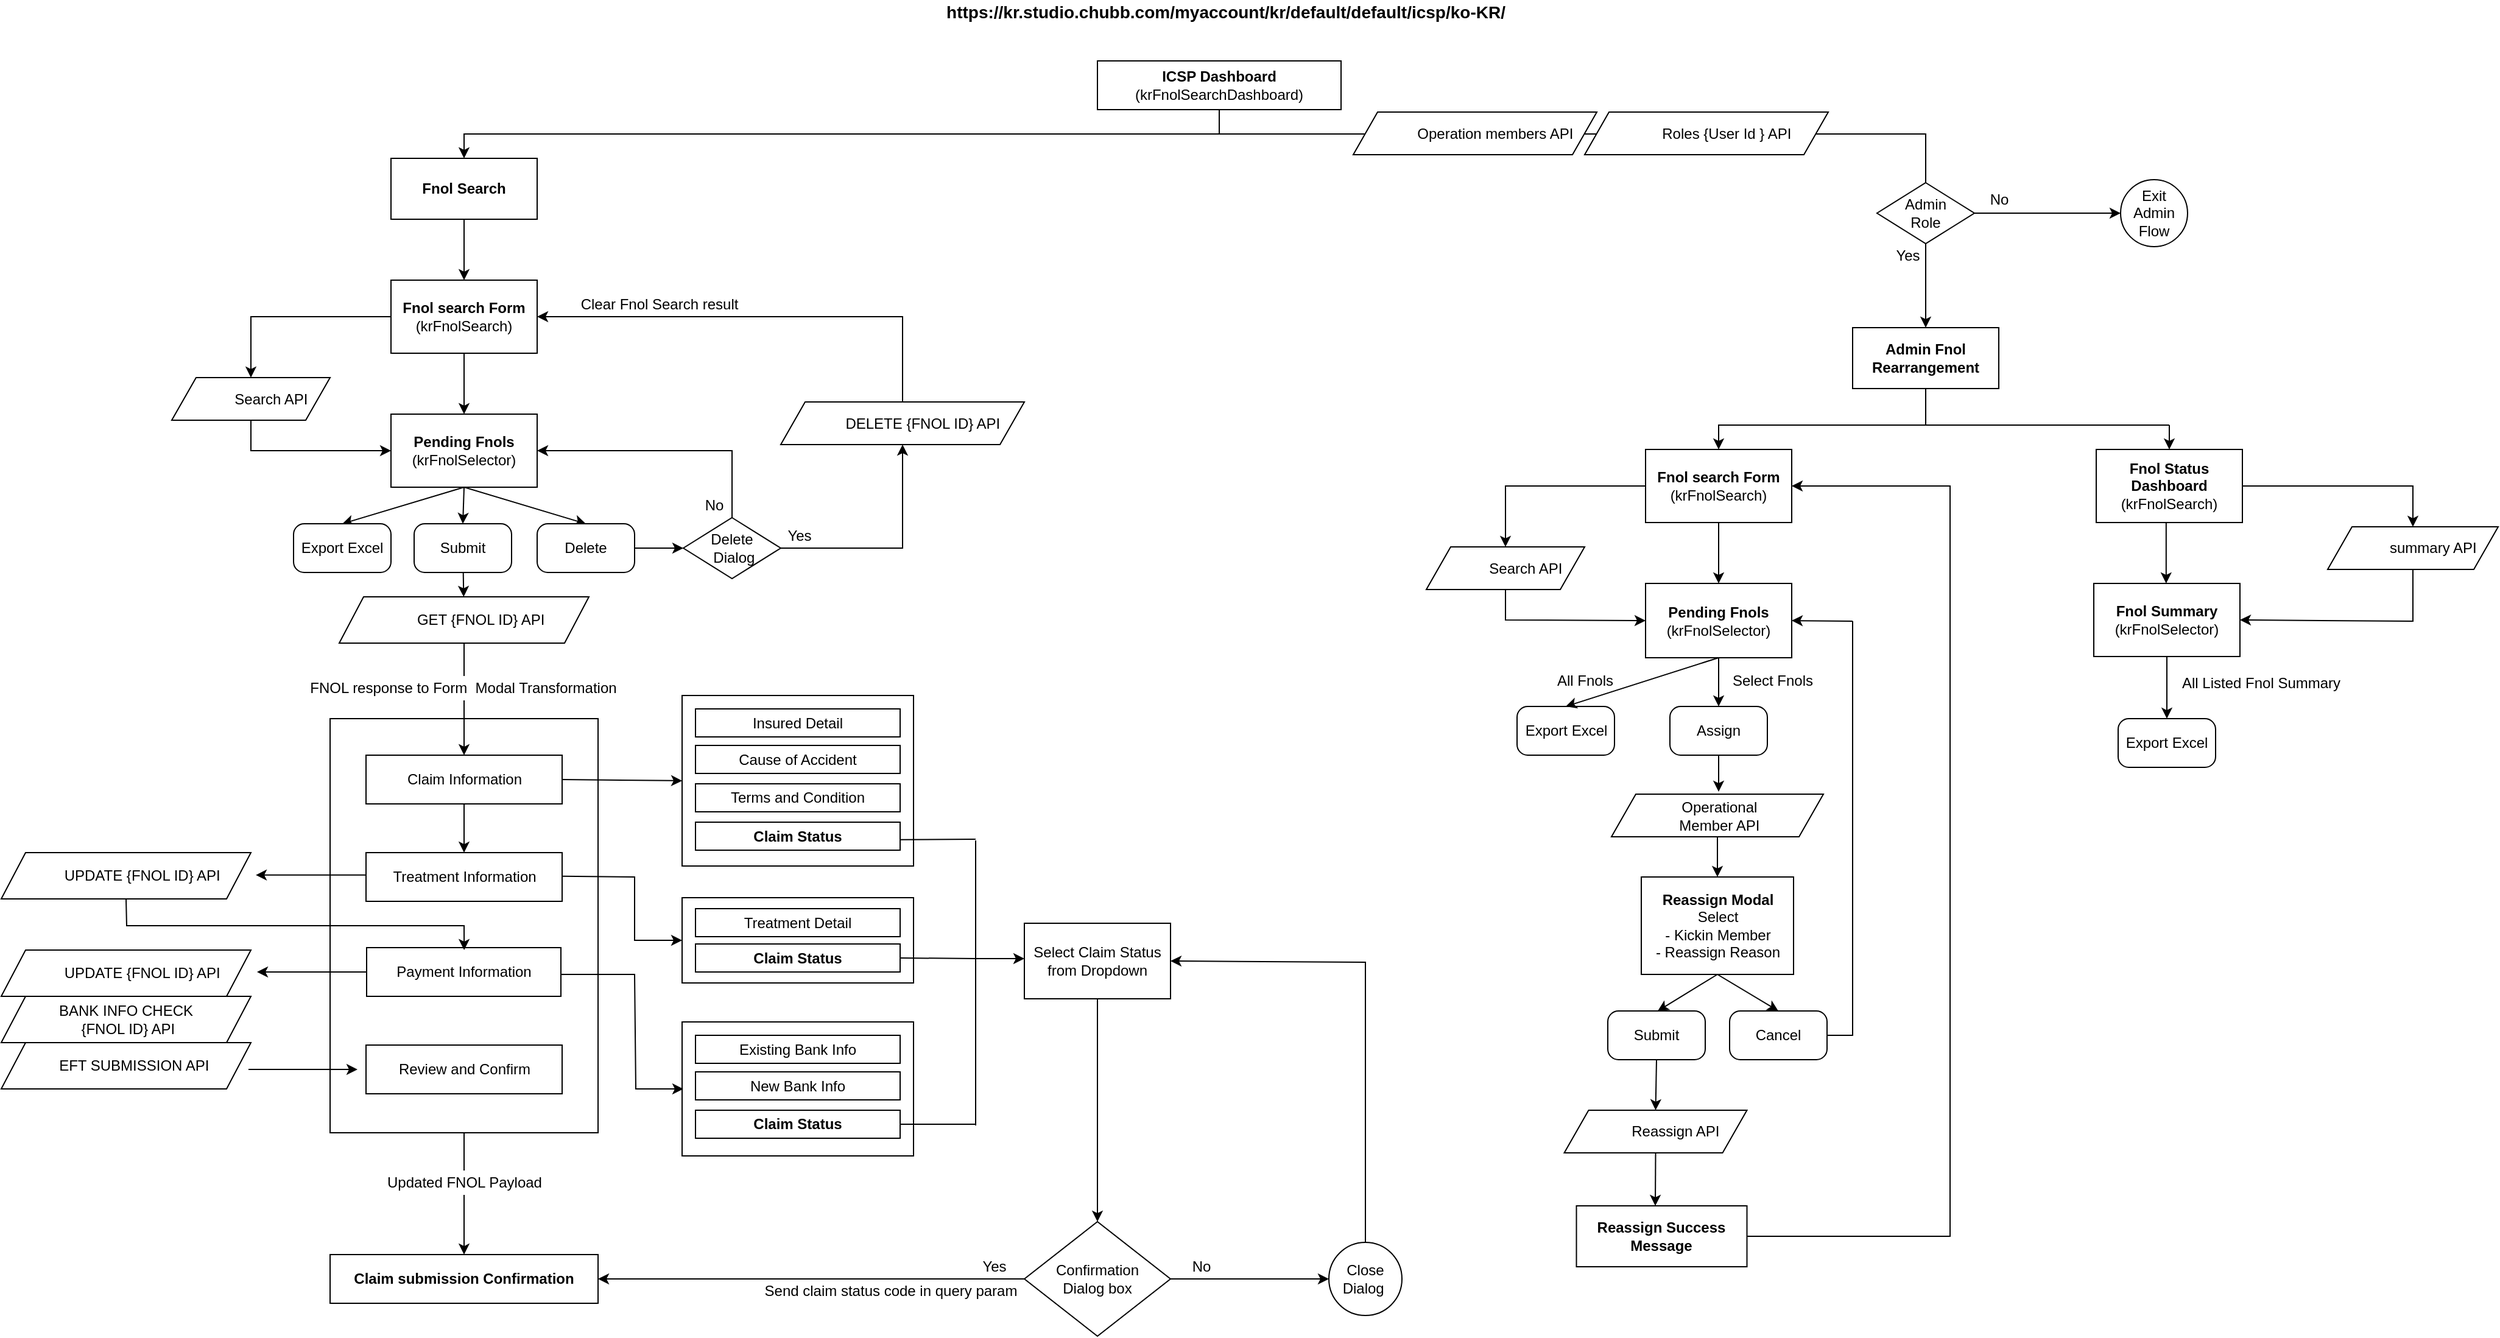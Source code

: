 <mxfile version="19.0.1" type="github" pages="2">
  <diagram id="-4Ch9u-QG_riHgV9m6Q4" name="Page-1">
    <mxGraphModel dx="2391" dy="669" grid="1" gridSize="10" guides="1" tooltips="1" connect="1" arrows="1" fold="1" page="1" pageScale="1" pageWidth="850" pageHeight="1100" math="0" shadow="0">
      <root>
        <mxCell id="0" />
        <mxCell id="1" parent="0" />
        <mxCell id="nLTq_c6TepUbZyyU9ZvA-29" value="" style="edgeStyle=none;rounded=0;orthogonalLoop=1;jettySize=auto;html=1;exitX=0.5;exitY=1;exitDx=0;exitDy=0;entryX=0.5;entryY=0;entryDx=0;entryDy=0;" edge="1" parent="1" source="6nwtj63PPCi96lwORrAe-1" target="nLTq_c6TepUbZyyU9ZvA-28">
          <mxGeometry relative="1" as="geometry">
            <mxPoint x="680" y="220" as="targetPoint" />
            <Array as="points">
              <mxPoint x="920" y="200" />
              <mxPoint x="1500" y="200" />
            </Array>
          </mxGeometry>
        </mxCell>
        <mxCell id="nLTq_c6TepUbZyyU9ZvA-31" value="" style="edgeStyle=none;rounded=0;orthogonalLoop=1;jettySize=auto;html=1;entryX=0.5;entryY=0;entryDx=0;entryDy=0;" edge="1" parent="1" target="nLTq_c6TepUbZyyU9ZvA-30">
          <mxGeometry relative="1" as="geometry">
            <mxPoint x="920" y="200" as="sourcePoint" />
            <Array as="points">
              <mxPoint x="300" y="200" />
            </Array>
          </mxGeometry>
        </mxCell>
        <mxCell id="6nwtj63PPCi96lwORrAe-1" value="&lt;b&gt;ICSP Dashboard&lt;br&gt;&lt;/b&gt;(krFnolSearchDashboard)" style="rounded=0;whiteSpace=wrap;html=1;" parent="1" vertex="1">
          <mxGeometry x="820" y="140" width="200" height="40" as="geometry" />
        </mxCell>
        <mxCell id="nLTq_c6TepUbZyyU9ZvA-28" value="&lt;b&gt;Admin Fnol Rearrangement&lt;br&gt;&lt;/b&gt;" style="rounded=0;whiteSpace=wrap;html=1;" vertex="1" parent="1">
          <mxGeometry x="1440" y="359" width="120" height="50" as="geometry" />
        </mxCell>
        <mxCell id="nLTq_c6TepUbZyyU9ZvA-76" value="" style="edgeStyle=none;rounded=0;orthogonalLoop=1;jettySize=auto;html=1;" edge="1" parent="1" source="nLTq_c6TepUbZyyU9ZvA-30" target="nLTq_c6TepUbZyyU9ZvA-68">
          <mxGeometry relative="1" as="geometry" />
        </mxCell>
        <mxCell id="nLTq_c6TepUbZyyU9ZvA-30" value="&lt;b&gt;Fnol Search&lt;/b&gt;" style="rounded=0;whiteSpace=wrap;html=1;" vertex="1" parent="1">
          <mxGeometry x="240" y="220" width="120" height="50" as="geometry" />
        </mxCell>
        <mxCell id="nLTq_c6TepUbZyyU9ZvA-48" value="&lt;font style=&quot;font-size: 14px;&quot;&gt;https://kr.studio.chubb.com/myaccount/kr/default/default/icsp/ko-KR/&lt;/font&gt;" style="text;html=1;resizable=0;autosize=1;align=center;verticalAlign=middle;points=[];fillColor=none;strokeColor=none;rounded=0;fontStyle=1" vertex="1" parent="1">
          <mxGeometry x="690" y="90" width="470" height="20" as="geometry" />
        </mxCell>
        <mxCell id="nLTq_c6TepUbZyyU9ZvA-58" style="edgeStyle=none;rounded=0;orthogonalLoop=1;jettySize=auto;html=1;exitX=0.75;exitY=1;exitDx=0;exitDy=0;" edge="1" parent="1" source="nLTq_c6TepUbZyyU9ZvA-30" target="nLTq_c6TepUbZyyU9ZvA-30">
          <mxGeometry relative="1" as="geometry" />
        </mxCell>
        <mxCell id="nLTq_c6TepUbZyyU9ZvA-59" style="edgeStyle=none;rounded=0;orthogonalLoop=1;jettySize=auto;html=1;exitX=0.5;exitY=1;exitDx=0;exitDy=0;" edge="1" parent="1" source="nLTq_c6TepUbZyyU9ZvA-30" target="nLTq_c6TepUbZyyU9ZvA-30">
          <mxGeometry relative="1" as="geometry" />
        </mxCell>
        <mxCell id="nLTq_c6TepUbZyyU9ZvA-79" value="" style="edgeStyle=none;rounded=0;orthogonalLoop=1;jettySize=auto;html=1;" edge="1" parent="1" source="nLTq_c6TepUbZyyU9ZvA-68" target="nLTq_c6TepUbZyyU9ZvA-77">
          <mxGeometry relative="1" as="geometry" />
        </mxCell>
        <mxCell id="nLTq_c6TepUbZyyU9ZvA-68" value="&lt;b&gt;Fnol search Form&lt;br&gt;&lt;/b&gt;(krFnolSearch)" style="rounded=0;whiteSpace=wrap;html=1;" vertex="1" parent="1">
          <mxGeometry x="240" y="320" width="120" height="60" as="geometry" />
        </mxCell>
        <mxCell id="rxju3QpqZqfiqWb5X_6u-2" style="edgeStyle=none;rounded=0;orthogonalLoop=1;jettySize=auto;html=1;exitX=0.5;exitY=1;exitDx=0;exitDy=0;entryX=0.5;entryY=0;entryDx=0;entryDy=0;" edge="1" parent="1" source="nLTq_c6TepUbZyyU9ZvA-77" target="nLTq_c6TepUbZyyU9ZvA-104">
          <mxGeometry relative="1" as="geometry">
            <mxPoint x="210" y="520" as="targetPoint" />
          </mxGeometry>
        </mxCell>
        <mxCell id="rxju3QpqZqfiqWb5X_6u-6" style="edgeStyle=none;rounded=0;orthogonalLoop=1;jettySize=auto;html=1;exitX=0.5;exitY=1;exitDx=0;exitDy=0;entryX=0.5;entryY=0;entryDx=0;entryDy=0;" edge="1" parent="1" source="nLTq_c6TepUbZyyU9ZvA-77" target="nLTq_c6TepUbZyyU9ZvA-106">
          <mxGeometry relative="1" as="geometry" />
        </mxCell>
        <mxCell id="rxju3QpqZqfiqWb5X_6u-7" style="edgeStyle=none;rounded=0;orthogonalLoop=1;jettySize=auto;html=1;exitX=0.5;exitY=1;exitDx=0;exitDy=0;entryX=0.5;entryY=0;entryDx=0;entryDy=0;" edge="1" parent="1" source="nLTq_c6TepUbZyyU9ZvA-77" target="nLTq_c6TepUbZyyU9ZvA-105">
          <mxGeometry relative="1" as="geometry" />
        </mxCell>
        <mxCell id="nLTq_c6TepUbZyyU9ZvA-77" value="&lt;b&gt;Pending Fnols&lt;br&gt;&lt;/b&gt;(krFnolSelector)" style="rounded=0;whiteSpace=wrap;html=1;" vertex="1" parent="1">
          <mxGeometry x="240" y="430" width="120" height="60" as="geometry" />
        </mxCell>
        <mxCell id="nLTq_c6TepUbZyyU9ZvA-90" value="" style="endArrow=classic;html=1;rounded=0;exitX=0;exitY=0.5;exitDx=0;exitDy=0;entryX=0.5;entryY=0;entryDx=0;entryDy=0;" edge="1" parent="1" source="nLTq_c6TepUbZyyU9ZvA-68" target="rxju3QpqZqfiqWb5X_6u-33">
          <mxGeometry width="50" height="50" relative="1" as="geometry">
            <mxPoint x="440" y="450" as="sourcePoint" />
            <mxPoint x="110" y="400" as="targetPoint" />
            <Array as="points">
              <mxPoint x="125" y="350" />
            </Array>
          </mxGeometry>
        </mxCell>
        <mxCell id="nLTq_c6TepUbZyyU9ZvA-91" value="" style="endArrow=classic;html=1;rounded=0;entryX=0;entryY=0.5;entryDx=0;entryDy=0;exitX=0.5;exitY=1;exitDx=0;exitDy=0;" edge="1" parent="1" source="rxju3QpqZqfiqWb5X_6u-33" target="nLTq_c6TepUbZyyU9ZvA-77">
          <mxGeometry width="50" height="50" relative="1" as="geometry">
            <mxPoint x="111.0" y="442.0" as="sourcePoint" />
            <mxPoint x="490" y="400" as="targetPoint" />
            <Array as="points">
              <mxPoint x="125" y="460" />
            </Array>
          </mxGeometry>
        </mxCell>
        <mxCell id="nLTq_c6TepUbZyyU9ZvA-104" value="Export Excel" style="rounded=1;whiteSpace=wrap;html=1;arcSize=22;" vertex="1" parent="1">
          <mxGeometry x="160" y="520" width="80" height="40" as="geometry" />
        </mxCell>
        <mxCell id="rxju3QpqZqfiqWb5X_6u-108" value="" style="edgeStyle=none;rounded=0;orthogonalLoop=1;jettySize=auto;html=1;" edge="1" parent="1" source="nLTq_c6TepUbZyyU9ZvA-105" target="rxju3QpqZqfiqWb5X_6u-53">
          <mxGeometry relative="1" as="geometry" />
        </mxCell>
        <mxCell id="nLTq_c6TepUbZyyU9ZvA-105" value="Submit" style="rounded=1;whiteSpace=wrap;html=1;arcSize=22;" vertex="1" parent="1">
          <mxGeometry x="259" y="520" width="80" height="40" as="geometry" />
        </mxCell>
        <mxCell id="rxju3QpqZqfiqWb5X_6u-8" value="" style="edgeStyle=none;rounded=0;orthogonalLoop=1;jettySize=auto;html=1;" edge="1" parent="1" source="nLTq_c6TepUbZyyU9ZvA-106" target="nLTq_c6TepUbZyyU9ZvA-107">
          <mxGeometry relative="1" as="geometry" />
        </mxCell>
        <mxCell id="nLTq_c6TepUbZyyU9ZvA-106" value="Delete" style="rounded=1;whiteSpace=wrap;html=1;arcSize=22;" vertex="1" parent="1">
          <mxGeometry x="360" y="520" width="80" height="40" as="geometry" />
        </mxCell>
        <mxCell id="rxju3QpqZqfiqWb5X_6u-11" style="edgeStyle=none;rounded=0;orthogonalLoop=1;jettySize=auto;html=1;exitX=1;exitY=0.5;exitDx=0;exitDy=0;entryX=0.5;entryY=1;entryDx=0;entryDy=0;" edge="1" parent="1" source="nLTq_c6TepUbZyyU9ZvA-107" target="rxju3QpqZqfiqWb5X_6u-47">
          <mxGeometry relative="1" as="geometry">
            <mxPoint x="600.0" y="448" as="targetPoint" />
            <Array as="points">
              <mxPoint x="660" y="540" />
            </Array>
          </mxGeometry>
        </mxCell>
        <mxCell id="rxju3QpqZqfiqWb5X_6u-13" style="edgeStyle=none;rounded=0;orthogonalLoop=1;jettySize=auto;html=1;exitX=0.5;exitY=0;exitDx=0;exitDy=0;entryX=1;entryY=0.5;entryDx=0;entryDy=0;" edge="1" parent="1" source="nLTq_c6TepUbZyyU9ZvA-107" target="nLTq_c6TepUbZyyU9ZvA-77">
          <mxGeometry relative="1" as="geometry">
            <Array as="points">
              <mxPoint x="520" y="460" />
            </Array>
          </mxGeometry>
        </mxCell>
        <mxCell id="nLTq_c6TepUbZyyU9ZvA-107" value="Delete&lt;br&gt;&amp;nbsp;Dialog" style="rhombus;whiteSpace=wrap;html=1;" vertex="1" parent="1">
          <mxGeometry x="480" y="515" width="80" height="50" as="geometry" />
        </mxCell>
        <mxCell id="rxju3QpqZqfiqWb5X_6u-3" style="edgeStyle=none;rounded=0;orthogonalLoop=1;jettySize=auto;html=1;exitX=0.75;exitY=1;exitDx=0;exitDy=0;" edge="1" parent="1" source="nLTq_c6TepUbZyyU9ZvA-104" target="nLTq_c6TepUbZyyU9ZvA-104">
          <mxGeometry relative="1" as="geometry" />
        </mxCell>
        <mxCell id="rxju3QpqZqfiqWb5X_6u-12" style="edgeStyle=none;rounded=0;orthogonalLoop=1;jettySize=auto;html=1;exitX=0.5;exitY=0;exitDx=0;exitDy=0;entryX=1;entryY=0.5;entryDx=0;entryDy=0;" edge="1" parent="1" source="rxju3QpqZqfiqWb5X_6u-47" target="nLTq_c6TepUbZyyU9ZvA-68">
          <mxGeometry relative="1" as="geometry">
            <mxPoint x="600.0" y="420" as="sourcePoint" />
            <Array as="points">
              <mxPoint x="660" y="350" />
            </Array>
          </mxGeometry>
        </mxCell>
        <mxCell id="rxju3QpqZqfiqWb5X_6u-109" value="" style="edgeStyle=none;rounded=0;orthogonalLoop=1;jettySize=auto;html=1;" edge="1" parent="1" source="rxju3QpqZqfiqWb5X_6u-14" target="rxju3QpqZqfiqWb5X_6u-80">
          <mxGeometry relative="1" as="geometry" />
        </mxCell>
        <mxCell id="rxju3QpqZqfiqWb5X_6u-14" value="" style="rounded=0;whiteSpace=wrap;html=1;" vertex="1" parent="1">
          <mxGeometry x="190" y="680" width="220" height="340" as="geometry" />
        </mxCell>
        <mxCell id="rxju3QpqZqfiqWb5X_6u-17" value="Claim Information" style="rounded=0;whiteSpace=wrap;html=1;" vertex="1" parent="1">
          <mxGeometry x="219.5" y="710" width="161" height="40" as="geometry" />
        </mxCell>
        <mxCell id="rxju3QpqZqfiqWb5X_6u-18" value="Treatment Information" style="rounded=0;whiteSpace=wrap;html=1;" vertex="1" parent="1">
          <mxGeometry x="219.5" y="790" width="161" height="40" as="geometry" />
        </mxCell>
        <mxCell id="rxju3QpqZqfiqWb5X_6u-97" value="" style="edgeStyle=none;rounded=0;orthogonalLoop=1;jettySize=auto;html=1;" edge="1" parent="1" source="rxju3QpqZqfiqWb5X_6u-20">
          <mxGeometry relative="1" as="geometry">
            <mxPoint x="130" y="888" as="targetPoint" />
          </mxGeometry>
        </mxCell>
        <mxCell id="rxju3QpqZqfiqWb5X_6u-20" value="Payment Information" style="rounded=0;whiteSpace=wrap;html=1;" vertex="1" parent="1">
          <mxGeometry x="220" y="868" width="159.5" height="40" as="geometry" />
        </mxCell>
        <mxCell id="rxju3QpqZqfiqWb5X_6u-21" value="Review and Confirm" style="rounded=0;whiteSpace=wrap;html=1;" vertex="1" parent="1">
          <mxGeometry x="219.5" y="948" width="161" height="40" as="geometry" />
        </mxCell>
        <mxCell id="rxju3QpqZqfiqWb5X_6u-41" value="" style="group" vertex="1" connectable="0" parent="1">
          <mxGeometry x="60" y="400" width="130" height="35" as="geometry" />
        </mxCell>
        <mxCell id="rxju3QpqZqfiqWb5X_6u-33" value="&amp;nbsp; &amp;nbsp; &amp;nbsp; &amp;nbsp; &amp;nbsp; Search API" style="shape=parallelogram;perimeter=parallelogramPerimeter;whiteSpace=wrap;html=1;fixedSize=1;" vertex="1" parent="rxju3QpqZqfiqWb5X_6u-41">
          <mxGeometry width="130" height="35" as="geometry" />
        </mxCell>
        <mxCell id="rxju3QpqZqfiqWb5X_6u-35" value="" style="shape=image;html=1;verticalAlign=top;verticalLabelPosition=bottom;labelBackgroundColor=#ffffff;imageAspect=0;aspect=fixed;image=https://cdn1.iconfinder.com/data/icons/seo-and-web-development-6/32/development_setting_gear_cogwheel-71-128.png" vertex="1" parent="rxju3QpqZqfiqWb5X_6u-41">
          <mxGeometry x="24.5" y="7.25" width="21.5" height="21.5" as="geometry" />
        </mxCell>
        <mxCell id="rxju3QpqZqfiqWb5X_6u-47" value="&amp;nbsp; &amp;nbsp; &amp;nbsp; &amp;nbsp; &amp;nbsp; DELETE {FNOL ID} API" style="shape=parallelogram;perimeter=parallelogramPerimeter;whiteSpace=wrap;html=1;fixedSize=1;" vertex="1" parent="1">
          <mxGeometry x="560" y="420" width="200" height="35" as="geometry" />
        </mxCell>
        <mxCell id="rxju3QpqZqfiqWb5X_6u-48" value="" style="shape=image;html=1;verticalAlign=top;verticalLabelPosition=bottom;labelBackgroundColor=#ffffff;imageAspect=0;aspect=fixed;image=https://cdn1.iconfinder.com/data/icons/seo-and-web-development-6/32/development_setting_gear_cogwheel-71-128.png" vertex="1" parent="1">
          <mxGeometry x="584.5" y="427.25" width="21.5" height="21.5" as="geometry" />
        </mxCell>
        <mxCell id="rxju3QpqZqfiqWb5X_6u-49" value="Yes" style="text;html=1;resizable=0;autosize=1;align=center;verticalAlign=middle;points=[];fillColor=none;strokeColor=none;rounded=0;" vertex="1" parent="1">
          <mxGeometry x="560" y="520" width="30" height="20" as="geometry" />
        </mxCell>
        <mxCell id="rxju3QpqZqfiqWb5X_6u-50" value="No" style="text;html=1;resizable=0;autosize=1;align=center;verticalAlign=middle;points=[];fillColor=none;strokeColor=none;rounded=0;" vertex="1" parent="1">
          <mxGeometry x="490" y="495" width="30" height="20" as="geometry" />
        </mxCell>
        <mxCell id="rxju3QpqZqfiqWb5X_6u-52" value="Clear Fnol Search result" style="text;html=1;resizable=0;autosize=1;align=center;verticalAlign=middle;points=[];fillColor=none;strokeColor=none;rounded=0;" vertex="1" parent="1">
          <mxGeometry x="390" y="330" width="140" height="20" as="geometry" />
        </mxCell>
        <mxCell id="rxju3QpqZqfiqWb5X_6u-107" value="" style="edgeStyle=none;rounded=0;orthogonalLoop=1;jettySize=auto;html=1;" edge="1" parent="1" source="rxju3QpqZqfiqWb5X_6u-53" target="rxju3QpqZqfiqWb5X_6u-17">
          <mxGeometry relative="1" as="geometry" />
        </mxCell>
        <mxCell id="rxju3QpqZqfiqWb5X_6u-53" value="&amp;nbsp; &amp;nbsp; &amp;nbsp; &amp;nbsp; GET {FNOL ID} API" style="shape=parallelogram;perimeter=parallelogramPerimeter;whiteSpace=wrap;html=1;fixedSize=1;" vertex="1" parent="1">
          <mxGeometry x="197.5" y="580" width="205" height="38" as="geometry" />
        </mxCell>
        <mxCell id="rxju3QpqZqfiqWb5X_6u-54" value="" style="shape=image;html=1;verticalAlign=top;verticalLabelPosition=bottom;labelBackgroundColor=#ffffff;imageAspect=0;aspect=fixed;image=https://cdn1.iconfinder.com/data/icons/seo-and-web-development-6/32/development_setting_gear_cogwheel-71-128.png" vertex="1" parent="1">
          <mxGeometry x="220" y="588.25" width="21.5" height="21.5" as="geometry" />
        </mxCell>
        <mxCell id="rxju3QpqZqfiqWb5X_6u-80" value="&lt;b&gt;Claim submission Confirmation&lt;/b&gt;" style="rounded=0;whiteSpace=wrap;html=1;" vertex="1" parent="1">
          <mxGeometry x="190" y="1120" width="220" height="40" as="geometry" />
        </mxCell>
        <mxCell id="rxju3QpqZqfiqWb5X_6u-84" value="" style="group" vertex="1" connectable="0" parent="1">
          <mxGeometry x="-80" y="790" width="205" height="38" as="geometry" />
        </mxCell>
        <mxCell id="rxju3QpqZqfiqWb5X_6u-55" value="&amp;nbsp; &amp;nbsp; &amp;nbsp; &amp;nbsp; UPDATE {FNOL ID} API" style="shape=parallelogram;perimeter=parallelogramPerimeter;whiteSpace=wrap;html=1;fixedSize=1;" vertex="1" parent="rxju3QpqZqfiqWb5X_6u-84">
          <mxGeometry width="205" height="38" as="geometry" />
        </mxCell>
        <mxCell id="rxju3QpqZqfiqWb5X_6u-56" value="" style="shape=image;html=1;verticalAlign=top;verticalLabelPosition=bottom;labelBackgroundColor=#ffffff;imageAspect=0;aspect=fixed;image=https://cdn1.iconfinder.com/data/icons/seo-and-web-development-6/32/development_setting_gear_cogwheel-71-128.png" vertex="1" parent="rxju3QpqZqfiqWb5X_6u-84">
          <mxGeometry x="24.5" y="10.25" width="21.5" height="21.5" as="geometry" />
        </mxCell>
        <mxCell id="rxju3QpqZqfiqWb5X_6u-96" value="" style="group" vertex="1" connectable="0" parent="1">
          <mxGeometry x="-80" y="870" width="205" height="114" as="geometry" />
        </mxCell>
        <mxCell id="rxju3QpqZqfiqWb5X_6u-85" value="" style="group" vertex="1" connectable="0" parent="rxju3QpqZqfiqWb5X_6u-96">
          <mxGeometry width="205" height="38" as="geometry" />
        </mxCell>
        <mxCell id="rxju3QpqZqfiqWb5X_6u-86" value="&amp;nbsp; &amp;nbsp; &amp;nbsp; &amp;nbsp; UPDATE {FNOL ID} API" style="shape=parallelogram;perimeter=parallelogramPerimeter;whiteSpace=wrap;html=1;fixedSize=1;" vertex="1" parent="rxju3QpqZqfiqWb5X_6u-85">
          <mxGeometry width="205" height="38" as="geometry" />
        </mxCell>
        <mxCell id="rxju3QpqZqfiqWb5X_6u-87" value="" style="shape=image;html=1;verticalAlign=top;verticalLabelPosition=bottom;labelBackgroundColor=#ffffff;imageAspect=0;aspect=fixed;image=https://cdn1.iconfinder.com/data/icons/seo-and-web-development-6/32/development_setting_gear_cogwheel-71-128.png" vertex="1" parent="rxju3QpqZqfiqWb5X_6u-85">
          <mxGeometry x="24.5" y="10.25" width="21.5" height="21.5" as="geometry" />
        </mxCell>
        <mxCell id="rxju3QpqZqfiqWb5X_6u-88" value="" style="group" vertex="1" connectable="0" parent="rxju3QpqZqfiqWb5X_6u-96">
          <mxGeometry y="38" width="205" height="38" as="geometry" />
        </mxCell>
        <mxCell id="rxju3QpqZqfiqWb5X_6u-89" value="BANK INFO CHECK&lt;br&gt;&amp;nbsp;{FNOL ID} API" style="shape=parallelogram;perimeter=parallelogramPerimeter;whiteSpace=wrap;html=1;fixedSize=1;" vertex="1" parent="rxju3QpqZqfiqWb5X_6u-88">
          <mxGeometry width="205" height="38" as="geometry" />
        </mxCell>
        <mxCell id="rxju3QpqZqfiqWb5X_6u-91" value="&amp;nbsp; &amp;nbsp; EFT SUBMISSION API" style="shape=parallelogram;perimeter=parallelogramPerimeter;whiteSpace=wrap;html=1;fixedSize=1;" vertex="1" parent="rxju3QpqZqfiqWb5X_6u-96">
          <mxGeometry y="76" width="205" height="38" as="geometry" />
        </mxCell>
        <mxCell id="rxju3QpqZqfiqWb5X_6u-98" value="" style="endArrow=classic;html=1;rounded=0;entryX=0;entryY=0.5;entryDx=0;entryDy=0;" edge="1" parent="1">
          <mxGeometry width="50" height="50" relative="1" as="geometry">
            <mxPoint x="123" y="968" as="sourcePoint" />
            <mxPoint x="212.5" y="968.0" as="targetPoint" />
          </mxGeometry>
        </mxCell>
        <mxCell id="rxju3QpqZqfiqWb5X_6u-99" value="" style="edgeStyle=none;rounded=0;orthogonalLoop=1;jettySize=auto;html=1;" edge="1" parent="1">
          <mxGeometry relative="1" as="geometry">
            <mxPoint x="219" y="808.41" as="sourcePoint" />
            <mxPoint x="129" y="808.41" as="targetPoint" />
          </mxGeometry>
        </mxCell>
        <mxCell id="rxju3QpqZqfiqWb5X_6u-100" value="" style="endArrow=classic;html=1;rounded=0;exitX=0.5;exitY=1;exitDx=0;exitDy=0;entryX=0.502;entryY=0.05;entryDx=0;entryDy=0;entryPerimeter=0;" edge="1" parent="1" source="rxju3QpqZqfiqWb5X_6u-55" target="rxju3QpqZqfiqWb5X_6u-20">
          <mxGeometry width="50" height="50" relative="1" as="geometry">
            <mxPoint x="300" y="870" as="sourcePoint" />
            <mxPoint x="350" y="820" as="targetPoint" />
            <Array as="points">
              <mxPoint x="23" y="850" />
              <mxPoint x="300" y="850" />
            </Array>
          </mxGeometry>
        </mxCell>
        <mxCell id="rxju3QpqZqfiqWb5X_6u-105" value="" style="endArrow=classic;html=1;rounded=0;exitX=0.5;exitY=1;exitDx=0;exitDy=0;" edge="1" parent="1" source="rxju3QpqZqfiqWb5X_6u-17" target="rxju3QpqZqfiqWb5X_6u-18">
          <mxGeometry width="50" height="50" relative="1" as="geometry">
            <mxPoint x="290" y="750" as="sourcePoint" />
            <mxPoint x="340" y="700" as="targetPoint" />
          </mxGeometry>
        </mxCell>
        <mxCell id="rxju3QpqZqfiqWb5X_6u-110" value="FNOL response to Form&amp;nbsp; Modal Transformation" style="text;html=1;resizable=0;autosize=1;align=center;verticalAlign=middle;points=[];fillColor=#FFFFFF;strokeColor=none;rounded=0;" vertex="1" parent="1">
          <mxGeometry x="164" y="645" width="270" height="20" as="geometry" />
        </mxCell>
        <mxCell id="rxju3QpqZqfiqWb5X_6u-111" value="Updated FNOL Payload" style="text;html=1;resizable=0;autosize=1;align=center;verticalAlign=middle;points=[];fillColor=#FFFFFF;strokeColor=none;rounded=0;" vertex="1" parent="1">
          <mxGeometry x="229.75" y="1051" width="140" height="20" as="geometry" />
        </mxCell>
        <mxCell id="rxju3QpqZqfiqWb5X_6u-135" value="" style="group;fontStyle=1" vertex="1" connectable="0" parent="1">
          <mxGeometry x="479" y="661" width="190" height="140" as="geometry" />
        </mxCell>
        <mxCell id="rxju3QpqZqfiqWb5X_6u-134" value="" style="rounded=0;whiteSpace=wrap;html=1;fontSize=8;fillColor=#FFFFFF;" vertex="1" parent="rxju3QpqZqfiqWb5X_6u-135">
          <mxGeometry width="190" height="140" as="geometry" />
        </mxCell>
        <mxCell id="rxju3QpqZqfiqWb5X_6u-61" value="Insured Detail" style="rounded=0;whiteSpace=wrap;html=1;" vertex="1" parent="rxju3QpqZqfiqWb5X_6u-135">
          <mxGeometry x="11" y="11" width="168" height="23" as="geometry" />
        </mxCell>
        <mxCell id="rxju3QpqZqfiqWb5X_6u-129" value="Cause of Accident" style="rounded=0;whiteSpace=wrap;html=1;" vertex="1" parent="rxju3QpqZqfiqWb5X_6u-135">
          <mxGeometry x="11" y="41" width="168" height="23" as="geometry" />
        </mxCell>
        <mxCell id="rxju3QpqZqfiqWb5X_6u-130" value="Terms and Condition" style="rounded=0;whiteSpace=wrap;html=1;" vertex="1" parent="rxju3QpqZqfiqWb5X_6u-135">
          <mxGeometry x="11" y="72.5" width="168" height="23" as="geometry" />
        </mxCell>
        <mxCell id="rxju3QpqZqfiqWb5X_6u-131" value="&lt;b&gt;Claim Status&lt;/b&gt;" style="rounded=0;whiteSpace=wrap;html=1;" vertex="1" parent="rxju3QpqZqfiqWb5X_6u-135">
          <mxGeometry x="11" y="104" width="168" height="23" as="geometry" />
        </mxCell>
        <mxCell id="rxju3QpqZqfiqWb5X_6u-136" style="edgeStyle=none;rounded=0;orthogonalLoop=1;jettySize=auto;html=1;exitX=0.75;exitY=1;exitDx=0;exitDy=0;fontSize=8;" edge="1" parent="rxju3QpqZqfiqWb5X_6u-135" source="rxju3QpqZqfiqWb5X_6u-134" target="rxju3QpqZqfiqWb5X_6u-134">
          <mxGeometry relative="1" as="geometry" />
        </mxCell>
        <mxCell id="rxju3QpqZqfiqWb5X_6u-145" style="edgeStyle=none;rounded=0;orthogonalLoop=1;jettySize=auto;html=1;exitX=0.75;exitY=1;exitDx=0;exitDy=0;fontSize=8;" edge="1" parent="rxju3QpqZqfiqWb5X_6u-135" source="rxju3QpqZqfiqWb5X_6u-134" target="rxju3QpqZqfiqWb5X_6u-134">
          <mxGeometry relative="1" as="geometry" />
        </mxCell>
        <mxCell id="rxju3QpqZqfiqWb5X_6u-146" value="" style="group" vertex="1" connectable="0" parent="1">
          <mxGeometry x="479" y="827" width="190" height="70" as="geometry" />
        </mxCell>
        <mxCell id="rxju3QpqZqfiqWb5X_6u-138" value="" style="rounded=0;whiteSpace=wrap;html=1;fontSize=8;fillColor=#FFFFFF;" vertex="1" parent="rxju3QpqZqfiqWb5X_6u-146">
          <mxGeometry width="190" height="70" as="geometry" />
        </mxCell>
        <mxCell id="rxju3QpqZqfiqWb5X_6u-139" value="Treatment Detail" style="rounded=0;whiteSpace=wrap;html=1;" vertex="1" parent="rxju3QpqZqfiqWb5X_6u-146">
          <mxGeometry x="11" y="9" width="168" height="23" as="geometry" />
        </mxCell>
        <mxCell id="rxju3QpqZqfiqWb5X_6u-142" value="&lt;b&gt;Claim Status&lt;/b&gt;" style="rounded=0;whiteSpace=wrap;html=1;" vertex="1" parent="rxju3QpqZqfiqWb5X_6u-146">
          <mxGeometry x="11" y="38" width="168" height="23" as="geometry" />
        </mxCell>
        <mxCell id="rxju3QpqZqfiqWb5X_6u-143" style="edgeStyle=none;rounded=0;orthogonalLoop=1;jettySize=auto;html=1;exitX=0.75;exitY=1;exitDx=0;exitDy=0;fontSize=8;" edge="1" parent="rxju3QpqZqfiqWb5X_6u-146" source="rxju3QpqZqfiqWb5X_6u-138" target="rxju3QpqZqfiqWb5X_6u-138">
          <mxGeometry relative="1" as="geometry" />
        </mxCell>
        <mxCell id="rxju3QpqZqfiqWb5X_6u-155" value="" style="group" vertex="1" connectable="0" parent="1">
          <mxGeometry x="479" y="929" width="190" height="110" as="geometry" />
        </mxCell>
        <mxCell id="rxju3QpqZqfiqWb5X_6u-148" value="" style="rounded=0;whiteSpace=wrap;html=1;fontSize=8;fillColor=#FFFFFF;" vertex="1" parent="rxju3QpqZqfiqWb5X_6u-155">
          <mxGeometry width="190" height="110" as="geometry" />
        </mxCell>
        <mxCell id="rxju3QpqZqfiqWb5X_6u-149" value="Existing Bank Info" style="rounded=0;whiteSpace=wrap;html=1;" vertex="1" parent="rxju3QpqZqfiqWb5X_6u-155">
          <mxGeometry x="11" y="11" width="168" height="23" as="geometry" />
        </mxCell>
        <mxCell id="rxju3QpqZqfiqWb5X_6u-150" value="New Bank Info" style="rounded=0;whiteSpace=wrap;html=1;" vertex="1" parent="rxju3QpqZqfiqWb5X_6u-155">
          <mxGeometry x="11" y="41" width="168" height="23" as="geometry" />
        </mxCell>
        <mxCell id="rxju3QpqZqfiqWb5X_6u-151" value="&lt;b&gt;Claim Status&lt;/b&gt;" style="rounded=0;whiteSpace=wrap;html=1;" vertex="1" parent="rxju3QpqZqfiqWb5X_6u-155">
          <mxGeometry x="11" y="72.5" width="168" height="23" as="geometry" />
        </mxCell>
        <mxCell id="rxju3QpqZqfiqWb5X_6u-153" style="edgeStyle=none;rounded=0;orthogonalLoop=1;jettySize=auto;html=1;exitX=0.75;exitY=1;exitDx=0;exitDy=0;fontSize=8;" edge="1" parent="rxju3QpqZqfiqWb5X_6u-155" source="rxju3QpqZqfiqWb5X_6u-148" target="rxju3QpqZqfiqWb5X_6u-148">
          <mxGeometry relative="1" as="geometry" />
        </mxCell>
        <mxCell id="rxju3QpqZqfiqWb5X_6u-154" style="edgeStyle=none;rounded=0;orthogonalLoop=1;jettySize=auto;html=1;exitX=0.75;exitY=1;exitDx=0;exitDy=0;fontSize=8;" edge="1" parent="rxju3QpqZqfiqWb5X_6u-155" source="rxju3QpqZqfiqWb5X_6u-148" target="rxju3QpqZqfiqWb5X_6u-148">
          <mxGeometry relative="1" as="geometry" />
        </mxCell>
        <mxCell id="rxju3QpqZqfiqWb5X_6u-156" value="" style="endArrow=classic;html=1;rounded=0;fontSize=8;exitX=1;exitY=0.5;exitDx=0;exitDy=0;entryX=0;entryY=0.5;entryDx=0;entryDy=0;" edge="1" parent="1" source="rxju3QpqZqfiqWb5X_6u-17" target="rxju3QpqZqfiqWb5X_6u-134">
          <mxGeometry width="50" height="50" relative="1" as="geometry">
            <mxPoint x="540" y="820" as="sourcePoint" />
            <mxPoint x="590" y="770" as="targetPoint" />
          </mxGeometry>
        </mxCell>
        <mxCell id="rxju3QpqZqfiqWb5X_6u-157" value="" style="endArrow=classic;html=1;rounded=0;fontSize=8;exitX=1;exitY=0.5;exitDx=0;exitDy=0;entryX=0;entryY=0.5;entryDx=0;entryDy=0;" edge="1" parent="1" target="rxju3QpqZqfiqWb5X_6u-138">
          <mxGeometry width="50" height="50" relative="1" as="geometry">
            <mxPoint x="380.5" y="809.41" as="sourcePoint" />
            <mxPoint x="479.0" y="810.41" as="targetPoint" />
            <Array as="points">
              <mxPoint x="440" y="810" />
              <mxPoint x="440" y="862" />
            </Array>
          </mxGeometry>
        </mxCell>
        <mxCell id="rxju3QpqZqfiqWb5X_6u-158" value="" style="endArrow=classic;html=1;rounded=0;fontSize=8;entryX=0;entryY=0.5;entryDx=0;entryDy=0;" edge="1" parent="1">
          <mxGeometry width="50" height="50" relative="1" as="geometry">
            <mxPoint x="380" y="890" as="sourcePoint" />
            <mxPoint x="480.0" y="984" as="targetPoint" />
            <Array as="points">
              <mxPoint x="440" y="890" />
              <mxPoint x="441" y="984" />
            </Array>
          </mxGeometry>
        </mxCell>
        <mxCell id="rxju3QpqZqfiqWb5X_6u-160" value="&lt;font style=&quot;font-size: 12px;&quot;&gt;Select Claim Status from Dropdown&lt;/font&gt;" style="rounded=0;whiteSpace=wrap;html=1;fontSize=8;fillColor=#FFFFFF;" vertex="1" parent="1">
          <mxGeometry x="760" y="848" width="120" height="62" as="geometry" />
        </mxCell>
        <mxCell id="rxju3QpqZqfiqWb5X_6u-164" value="" style="endArrow=classic;html=1;rounded=0;fontSize=8;entryX=0;entryY=0.5;entryDx=0;entryDy=0;" edge="1" parent="1">
          <mxGeometry width="50" height="50" relative="1" as="geometry">
            <mxPoint x="720" y="877" as="sourcePoint" />
            <mxPoint x="760" y="877" as="targetPoint" />
          </mxGeometry>
        </mxCell>
        <mxCell id="rxju3QpqZqfiqWb5X_6u-165" value="" style="endArrow=none;html=1;rounded=0;fontSize=8;" edge="1" parent="1">
          <mxGeometry width="50" height="50" relative="1" as="geometry">
            <mxPoint x="720" y="1014" as="sourcePoint" />
            <mxPoint x="720" y="780" as="targetPoint" />
          </mxGeometry>
        </mxCell>
        <mxCell id="rxju3QpqZqfiqWb5X_6u-166" value="" style="endArrow=none;html=1;rounded=0;fontSize=8;exitX=1.003;exitY=0.624;exitDx=0;exitDy=0;exitPerimeter=0;" edge="1" parent="1" source="rxju3QpqZqfiqWb5X_6u-131">
          <mxGeometry width="50" height="50" relative="1" as="geometry">
            <mxPoint x="540" y="820" as="sourcePoint" />
            <mxPoint x="720" y="779" as="targetPoint" />
          </mxGeometry>
        </mxCell>
        <mxCell id="rxju3QpqZqfiqWb5X_6u-167" value="" style="endArrow=none;html=1;rounded=0;fontSize=8;exitX=1;exitY=0.5;exitDx=0;exitDy=0;" edge="1" parent="1" source="rxju3QpqZqfiqWb5X_6u-151">
          <mxGeometry width="50" height="50" relative="1" as="geometry">
            <mxPoint x="670" y="1040" as="sourcePoint" />
            <mxPoint x="720" y="1013" as="targetPoint" />
          </mxGeometry>
        </mxCell>
        <mxCell id="rxju3QpqZqfiqWb5X_6u-168" value="" style="endArrow=none;html=1;rounded=0;fontSize=8;exitX=1;exitY=0.5;exitDx=0;exitDy=0;" edge="1" parent="1" source="rxju3QpqZqfiqWb5X_6u-142">
          <mxGeometry width="50" height="50" relative="1" as="geometry">
            <mxPoint x="600" y="940" as="sourcePoint" />
            <mxPoint x="720" y="877" as="targetPoint" />
          </mxGeometry>
        </mxCell>
        <mxCell id="rxju3QpqZqfiqWb5X_6u-170" value="Confirmation&lt;br&gt;Dialog box" style="rhombus;whiteSpace=wrap;html=1;" vertex="1" parent="1">
          <mxGeometry x="760" y="1093" width="120" height="94" as="geometry" />
        </mxCell>
        <mxCell id="rxju3QpqZqfiqWb5X_6u-172" value="" style="endArrow=classic;html=1;rounded=0;fontSize=8;exitX=0.5;exitY=1;exitDx=0;exitDy=0;entryX=0.5;entryY=0;entryDx=0;entryDy=0;" edge="1" parent="1" source="rxju3QpqZqfiqWb5X_6u-160" target="rxju3QpqZqfiqWb5X_6u-170">
          <mxGeometry width="50" height="50" relative="1" as="geometry">
            <mxPoint x="795" y="1051" as="sourcePoint" />
            <mxPoint x="845" y="1001" as="targetPoint" />
          </mxGeometry>
        </mxCell>
        <mxCell id="rxju3QpqZqfiqWb5X_6u-173" value="" style="endArrow=classic;html=1;rounded=0;fontSize=8;exitX=0;exitY=0.5;exitDx=0;exitDy=0;entryX=1;entryY=0.5;entryDx=0;entryDy=0;" edge="1" parent="1" source="rxju3QpqZqfiqWb5X_6u-170" target="rxju3QpqZqfiqWb5X_6u-80">
          <mxGeometry width="50" height="50" relative="1" as="geometry">
            <mxPoint x="310" y="1070" as="sourcePoint" />
            <mxPoint x="360" y="1020" as="targetPoint" />
          </mxGeometry>
        </mxCell>
        <mxCell id="rxju3QpqZqfiqWb5X_6u-177" value="" style="endArrow=classic;html=1;rounded=0;fontSize=8;exitX=1;exitY=0.5;exitDx=0;exitDy=0;entryX=0;entryY=0.5;entryDx=0;entryDy=0;" edge="1" parent="1" source="rxju3QpqZqfiqWb5X_6u-170" target="rxju3QpqZqfiqWb5X_6u-178">
          <mxGeometry width="50" height="50" relative="1" as="geometry">
            <mxPoint x="310" y="1190" as="sourcePoint" />
            <mxPoint x="980" y="1180" as="targetPoint" />
          </mxGeometry>
        </mxCell>
        <mxCell id="rxju3QpqZqfiqWb5X_6u-178" value="&lt;span style=&quot;font-size: 12px;&quot;&gt;Close&lt;br&gt;Dialog&amp;nbsp;&lt;/span&gt;" style="ellipse;whiteSpace=wrap;html=1;aspect=fixed;fontSize=8;fillColor=#FFFFFF;" vertex="1" parent="1">
          <mxGeometry x="1010" y="1110" width="60" height="60" as="geometry" />
        </mxCell>
        <mxCell id="rxju3QpqZqfiqWb5X_6u-179" value="" style="endArrow=classic;html=1;rounded=0;fontSize=8;exitX=0.5;exitY=0;exitDx=0;exitDy=0;entryX=1;entryY=0.5;entryDx=0;entryDy=0;" edge="1" parent="1" source="rxju3QpqZqfiqWb5X_6u-178" target="rxju3QpqZqfiqWb5X_6u-160">
          <mxGeometry width="50" height="50" relative="1" as="geometry">
            <mxPoint x="820" y="1070" as="sourcePoint" />
            <mxPoint x="870" y="1020" as="targetPoint" />
            <Array as="points">
              <mxPoint x="1040" y="880" />
            </Array>
          </mxGeometry>
        </mxCell>
        <mxCell id="rxju3QpqZqfiqWb5X_6u-180" value="Yes" style="text;html=1;resizable=0;autosize=1;align=center;verticalAlign=middle;points=[];fillColor=none;strokeColor=none;rounded=0;" vertex="1" parent="1">
          <mxGeometry x="720" y="1120" width="30" height="20" as="geometry" />
        </mxCell>
        <mxCell id="rxju3QpqZqfiqWb5X_6u-181" value="No" style="text;html=1;resizable=0;autosize=1;align=center;verticalAlign=middle;points=[];fillColor=none;strokeColor=none;rounded=0;" vertex="1" parent="1">
          <mxGeometry x="890" y="1120" width="30" height="20" as="geometry" />
        </mxCell>
        <mxCell id="rxju3QpqZqfiqWb5X_6u-183" value="Send claim status code in query param" style="text;html=1;resizable=0;autosize=1;align=center;verticalAlign=middle;points=[];fillColor=none;strokeColor=none;rounded=0;" vertex="1" parent="1">
          <mxGeometry x="540" y="1140" width="220" height="20" as="geometry" />
        </mxCell>
        <mxCell id="rxju3QpqZqfiqWb5X_6u-184" value="" style="edgeStyle=none;rounded=0;orthogonalLoop=1;jettySize=auto;html=1;entryX=0.5;entryY=0;entryDx=0;entryDy=0;" edge="1" parent="1" target="rxju3QpqZqfiqWb5X_6u-186">
          <mxGeometry relative="1" as="geometry">
            <mxPoint x="1500" y="439" as="sourcePoint" />
            <Array as="points">
              <mxPoint x="1330" y="439" />
            </Array>
          </mxGeometry>
        </mxCell>
        <mxCell id="rxju3QpqZqfiqWb5X_6u-185" value="" style="edgeStyle=none;rounded=0;orthogonalLoop=1;jettySize=auto;html=1;" edge="1" parent="1" source="rxju3QpqZqfiqWb5X_6u-186" target="rxju3QpqZqfiqWb5X_6u-187">
          <mxGeometry relative="1" as="geometry" />
        </mxCell>
        <mxCell id="rxju3QpqZqfiqWb5X_6u-186" value="&lt;b&gt;Fnol search Form&lt;br&gt;&lt;/b&gt;(krFnolSearch)" style="rounded=0;whiteSpace=wrap;html=1;" vertex="1" parent="1">
          <mxGeometry x="1270" y="459" width="120" height="60" as="geometry" />
        </mxCell>
        <mxCell id="rxju3QpqZqfiqWb5X_6u-237" style="edgeStyle=none;rounded=0;orthogonalLoop=1;jettySize=auto;html=1;exitX=0.5;exitY=1;exitDx=0;exitDy=0;fontSize=12;" edge="1" parent="1" source="rxju3QpqZqfiqWb5X_6u-187">
          <mxGeometry relative="1" as="geometry">
            <mxPoint x="1330" y="670" as="targetPoint" />
          </mxGeometry>
        </mxCell>
        <mxCell id="rxju3QpqZqfiqWb5X_6u-187" value="&lt;b&gt;Pending Fnols&lt;br&gt;&lt;/b&gt;(krFnolSelector)" style="rounded=0;whiteSpace=wrap;html=1;" vertex="1" parent="1">
          <mxGeometry x="1270" y="569" width="120" height="61" as="geometry" />
        </mxCell>
        <mxCell id="rxju3QpqZqfiqWb5X_6u-188" value="" style="endArrow=classic;html=1;rounded=0;exitX=0;exitY=0.5;exitDx=0;exitDy=0;entryX=0.5;entryY=0;entryDx=0;entryDy=0;" edge="1" parent="1" source="rxju3QpqZqfiqWb5X_6u-186" target="rxju3QpqZqfiqWb5X_6u-191">
          <mxGeometry width="50" height="50" relative="1" as="geometry">
            <mxPoint x="1470" y="589" as="sourcePoint" />
            <mxPoint x="1140" y="539" as="targetPoint" />
            <Array as="points">
              <mxPoint x="1155" y="489" />
            </Array>
          </mxGeometry>
        </mxCell>
        <mxCell id="rxju3QpqZqfiqWb5X_6u-189" value="" style="endArrow=classic;html=1;rounded=0;entryX=0;entryY=0.5;entryDx=0;entryDy=0;exitX=0.5;exitY=1;exitDx=0;exitDy=0;" edge="1" parent="1" source="rxju3QpqZqfiqWb5X_6u-191" target="rxju3QpqZqfiqWb5X_6u-187">
          <mxGeometry width="50" height="50" relative="1" as="geometry">
            <mxPoint x="1141.0" y="581.0" as="sourcePoint" />
            <mxPoint x="1520" y="539" as="targetPoint" />
            <Array as="points">
              <mxPoint x="1155" y="599" />
            </Array>
          </mxGeometry>
        </mxCell>
        <mxCell id="rxju3QpqZqfiqWb5X_6u-190" value="" style="group" vertex="1" connectable="0" parent="1">
          <mxGeometry x="1090" y="539" width="130" height="35" as="geometry" />
        </mxCell>
        <mxCell id="rxju3QpqZqfiqWb5X_6u-191" value="&amp;nbsp; &amp;nbsp; &amp;nbsp; &amp;nbsp; &amp;nbsp; Search API" style="shape=parallelogram;perimeter=parallelogramPerimeter;whiteSpace=wrap;html=1;fixedSize=1;" vertex="1" parent="rxju3QpqZqfiqWb5X_6u-190">
          <mxGeometry width="130" height="35" as="geometry" />
        </mxCell>
        <mxCell id="rxju3QpqZqfiqWb5X_6u-192" value="" style="shape=image;html=1;verticalAlign=top;verticalLabelPosition=bottom;labelBackgroundColor=#ffffff;imageAspect=0;aspect=fixed;image=https://cdn1.iconfinder.com/data/icons/seo-and-web-development-6/32/development_setting_gear_cogwheel-71-128.png" vertex="1" parent="rxju3QpqZqfiqWb5X_6u-190">
          <mxGeometry x="24.5" y="7.25" width="21.5" height="21.5" as="geometry" />
        </mxCell>
        <mxCell id="rxju3QpqZqfiqWb5X_6u-193" value="&lt;b&gt;Fnol Status Dashboard&lt;br&gt;&lt;/b&gt;(krFnolSearch)" style="rounded=0;whiteSpace=wrap;html=1;" vertex="1" parent="1">
          <mxGeometry x="1640" y="459" width="120" height="60" as="geometry" />
        </mxCell>
        <mxCell id="rxju3QpqZqfiqWb5X_6u-197" value="" style="endArrow=none;html=1;rounded=0;fontSize=12;exitX=0.5;exitY=1;exitDx=0;exitDy=0;" edge="1" parent="1" source="nLTq_c6TepUbZyyU9ZvA-28">
          <mxGeometry width="50" height="50" relative="1" as="geometry">
            <mxPoint x="1870" y="349" as="sourcePoint" />
            <mxPoint x="1500" y="439" as="targetPoint" />
          </mxGeometry>
        </mxCell>
        <mxCell id="rxju3QpqZqfiqWb5X_6u-199" value="" style="endArrow=none;html=1;rounded=0;fontSize=12;" edge="1" parent="1">
          <mxGeometry width="50" height="50" relative="1" as="geometry">
            <mxPoint x="1500" y="439" as="sourcePoint" />
            <mxPoint x="1700" y="439" as="targetPoint" />
          </mxGeometry>
        </mxCell>
        <mxCell id="rxju3QpqZqfiqWb5X_6u-200" value="" style="endArrow=classic;html=1;rounded=0;fontSize=12;entryX=0.5;entryY=0;entryDx=0;entryDy=0;" edge="1" parent="1" target="rxju3QpqZqfiqWb5X_6u-193">
          <mxGeometry width="50" height="50" relative="1" as="geometry">
            <mxPoint x="1700" y="439" as="sourcePoint" />
            <mxPoint x="1570" y="449" as="targetPoint" />
          </mxGeometry>
        </mxCell>
        <mxCell id="rxju3QpqZqfiqWb5X_6u-202" value="&amp;nbsp; &amp;nbsp; &amp;nbsp; &amp;nbsp; &amp;nbsp; Operation members API" style="shape=parallelogram;perimeter=parallelogramPerimeter;whiteSpace=wrap;html=1;fixedSize=1;" vertex="1" parent="1">
          <mxGeometry x="1030" y="182" width="200" height="35" as="geometry" />
        </mxCell>
        <mxCell id="rxju3QpqZqfiqWb5X_6u-203" value="" style="shape=image;html=1;verticalAlign=top;verticalLabelPosition=bottom;labelBackgroundColor=#ffffff;imageAspect=0;aspect=fixed;image=https://cdn1.iconfinder.com/data/icons/seo-and-web-development-6/32/development_setting_gear_cogwheel-71-128.png" vertex="1" parent="1">
          <mxGeometry x="1054.5" y="189.25" width="21.5" height="21.5" as="geometry" />
        </mxCell>
        <mxCell id="rxju3QpqZqfiqWb5X_6u-204" value="&amp;nbsp; &amp;nbsp; &amp;nbsp; &amp;nbsp; &amp;nbsp; Roles {User Id } API" style="shape=parallelogram;perimeter=parallelogramPerimeter;whiteSpace=wrap;html=1;fixedSize=1;" vertex="1" parent="1">
          <mxGeometry x="1220" y="182" width="200" height="35" as="geometry" />
        </mxCell>
        <mxCell id="rxju3QpqZqfiqWb5X_6u-205" value="" style="shape=image;html=1;verticalAlign=top;verticalLabelPosition=bottom;labelBackgroundColor=#ffffff;imageAspect=0;aspect=fixed;image=https://cdn1.iconfinder.com/data/icons/seo-and-web-development-6/32/development_setting_gear_cogwheel-71-128.png" vertex="1" parent="1">
          <mxGeometry x="1244.5" y="189.25" width="21.5" height="21.5" as="geometry" />
        </mxCell>
        <mxCell id="rxju3QpqZqfiqWb5X_6u-206" value="Admin &lt;br&gt;Role" style="rhombus;whiteSpace=wrap;html=1;" vertex="1" parent="1">
          <mxGeometry x="1460" y="240" width="80" height="50" as="geometry" />
        </mxCell>
        <mxCell id="rxju3QpqZqfiqWb5X_6u-208" value="Yes" style="text;html=1;resizable=0;autosize=1;align=center;verticalAlign=middle;points=[];fillColor=none;strokeColor=none;rounded=0;" vertex="1" parent="1">
          <mxGeometry x="1470" y="290" width="30" height="20" as="geometry" />
        </mxCell>
        <mxCell id="rxju3QpqZqfiqWb5X_6u-212" value="Exit Admin Flow" style="ellipse;whiteSpace=wrap;html=1;aspect=fixed;fontSize=12;fillColor=#FFFFFF;" vertex="1" parent="1">
          <mxGeometry x="1660" y="237.5" width="55" height="55" as="geometry" />
        </mxCell>
        <mxCell id="rxju3QpqZqfiqWb5X_6u-213" value="" style="endArrow=classic;html=1;rounded=0;fontSize=12;exitX=1;exitY=0.5;exitDx=0;exitDy=0;entryX=0;entryY=0.5;entryDx=0;entryDy=0;" edge="1" parent="1" source="rxju3QpqZqfiqWb5X_6u-206" target="rxju3QpqZqfiqWb5X_6u-212">
          <mxGeometry width="50" height="50" relative="1" as="geometry">
            <mxPoint x="1340" y="460" as="sourcePoint" />
            <mxPoint x="1390" y="410" as="targetPoint" />
          </mxGeometry>
        </mxCell>
        <mxCell id="rxju3QpqZqfiqWb5X_6u-215" value="No" style="text;html=1;resizable=0;autosize=1;align=center;verticalAlign=middle;points=[];fillColor=none;strokeColor=none;rounded=0;" vertex="1" parent="1">
          <mxGeometry x="1545" y="244" width="30" height="20" as="geometry" />
        </mxCell>
        <mxCell id="rxju3QpqZqfiqWb5X_6u-225" style="edgeStyle=none;rounded=0;orthogonalLoop=1;jettySize=auto;html=1;exitX=0.5;exitY=1;exitDx=0;exitDy=0;entryX=0.5;entryY=0;entryDx=0;entryDy=0;fontSize=12;" edge="1" parent="1" source="rxju3QpqZqfiqWb5X_6u-216" target="rxju3QpqZqfiqWb5X_6u-223">
          <mxGeometry relative="1" as="geometry" />
        </mxCell>
        <mxCell id="rxju3QpqZqfiqWb5X_6u-216" value="&lt;b&gt;Fnol Summary&lt;br&gt;&lt;/b&gt;(krFnolSelector)" style="rounded=0;whiteSpace=wrap;html=1;" vertex="1" parent="1">
          <mxGeometry x="1638" y="569" width="120" height="60" as="geometry" />
        </mxCell>
        <mxCell id="rxju3QpqZqfiqWb5X_6u-217" value="" style="edgeStyle=none;rounded=0;orthogonalLoop=1;jettySize=auto;html=1;" edge="1" parent="1">
          <mxGeometry relative="1" as="geometry">
            <mxPoint x="1697.41" y="519" as="sourcePoint" />
            <mxPoint x="1697.41" y="569" as="targetPoint" />
          </mxGeometry>
        </mxCell>
        <mxCell id="rxju3QpqZqfiqWb5X_6u-218" value="" style="group" vertex="1" connectable="0" parent="1">
          <mxGeometry x="1830" y="522.5" width="140" height="35" as="geometry" />
        </mxCell>
        <mxCell id="rxju3QpqZqfiqWb5X_6u-219" value="&amp;nbsp; &amp;nbsp; &amp;nbsp; &amp;nbsp; &amp;nbsp; summary API" style="shape=parallelogram;perimeter=parallelogramPerimeter;whiteSpace=wrap;html=1;fixedSize=1;" vertex="1" parent="rxju3QpqZqfiqWb5X_6u-218">
          <mxGeometry width="140" height="35" as="geometry" />
        </mxCell>
        <mxCell id="rxju3QpqZqfiqWb5X_6u-220" value="" style="shape=image;html=1;verticalAlign=top;verticalLabelPosition=bottom;labelBackgroundColor=#ffffff;imageAspect=0;aspect=fixed;image=https://cdn1.iconfinder.com/data/icons/seo-and-web-development-6/32/development_setting_gear_cogwheel-71-128.png" vertex="1" parent="rxju3QpqZqfiqWb5X_6u-218">
          <mxGeometry x="24.5" y="7.25" width="21.5" height="21.5" as="geometry" />
        </mxCell>
        <mxCell id="rxju3QpqZqfiqWb5X_6u-221" value="" style="endArrow=classic;html=1;rounded=0;exitX=1;exitY=0.5;exitDx=0;exitDy=0;entryX=0.5;entryY=0;entryDx=0;entryDy=0;" edge="1" parent="1" source="rxju3QpqZqfiqWb5X_6u-193">
          <mxGeometry width="50" height="50" relative="1" as="geometry">
            <mxPoint x="2015" y="472.5" as="sourcePoint" />
            <mxPoint x="1900" y="522.5" as="targetPoint" />
            <Array as="points">
              <mxPoint x="1900" y="489" />
            </Array>
          </mxGeometry>
        </mxCell>
        <mxCell id="rxju3QpqZqfiqWb5X_6u-222" value="" style="endArrow=classic;html=1;rounded=0;entryX=1;entryY=0.5;entryDx=0;entryDy=0;exitX=0.5;exitY=1;exitDx=0;exitDy=0;" edge="1" parent="1" source="rxju3QpqZqfiqWb5X_6u-219" target="rxju3QpqZqfiqWb5X_6u-216">
          <mxGeometry width="50" height="50" relative="1" as="geometry">
            <mxPoint x="1900" y="560" as="sourcePoint" />
            <mxPoint x="1945" y="670" as="targetPoint" />
            <Array as="points">
              <mxPoint x="1900" y="600" />
            </Array>
          </mxGeometry>
        </mxCell>
        <mxCell id="rxju3QpqZqfiqWb5X_6u-223" value="Export Excel" style="rounded=1;whiteSpace=wrap;html=1;arcSize=22;" vertex="1" parent="1">
          <mxGeometry x="1658" y="680" width="80" height="40" as="geometry" />
        </mxCell>
        <mxCell id="rxju3QpqZqfiqWb5X_6u-226" value="Export Excel" style="rounded=1;whiteSpace=wrap;html=1;arcSize=22;" vertex="1" parent="1">
          <mxGeometry x="1164.5" y="670" width="80" height="40" as="geometry" />
        </mxCell>
        <mxCell id="rxju3QpqZqfiqWb5X_6u-239" style="edgeStyle=none;rounded=0;orthogonalLoop=1;jettySize=auto;html=1;exitX=0.5;exitY=1;exitDx=0;exitDy=0;fontSize=12;" edge="1" parent="1" source="rxju3QpqZqfiqWb5X_6u-227">
          <mxGeometry relative="1" as="geometry">
            <mxPoint x="1330" y="740" as="targetPoint" />
          </mxGeometry>
        </mxCell>
        <mxCell id="rxju3QpqZqfiqWb5X_6u-227" value="Assign" style="rounded=1;whiteSpace=wrap;html=1;arcSize=22;" vertex="1" parent="1">
          <mxGeometry x="1290" y="670" width="80" height="40" as="geometry" />
        </mxCell>
        <mxCell id="rxju3QpqZqfiqWb5X_6u-228" value="&lt;font style=&quot;font-size: 12px;&quot;&gt;&lt;b&gt;Reassign Modal&lt;/b&gt;&lt;br&gt;Select &lt;br&gt;- Kickin Member&lt;br&gt;- Reassign Reason&lt;/font&gt;" style="rounded=0;whiteSpace=wrap;html=1;fontSize=8;fillColor=#FFFFFF;" vertex="1" parent="1">
          <mxGeometry x="1266.5" y="810" width="125" height="80" as="geometry" />
        </mxCell>
        <mxCell id="rxju3QpqZqfiqWb5X_6u-229" value="Cancel" style="rounded=1;whiteSpace=wrap;html=1;arcSize=22;" vertex="1" parent="1">
          <mxGeometry x="1339" y="920" width="80" height="40" as="geometry" />
        </mxCell>
        <mxCell id="rxju3QpqZqfiqWb5X_6u-230" value="Submit" style="rounded=1;whiteSpace=wrap;html=1;arcSize=22;" vertex="1" parent="1">
          <mxGeometry x="1239" y="920" width="80" height="40" as="geometry" />
        </mxCell>
        <mxCell id="rxju3QpqZqfiqWb5X_6u-232" value="&amp;nbsp; &amp;nbsp; &amp;nbsp; &amp;nbsp; &amp;nbsp; Reassign API" style="shape=parallelogram;perimeter=parallelogramPerimeter;whiteSpace=wrap;html=1;fixedSize=1;" vertex="1" parent="1">
          <mxGeometry x="1203.25" y="1001.5" width="150" height="35" as="geometry" />
        </mxCell>
        <mxCell id="rxju3QpqZqfiqWb5X_6u-233" value="" style="shape=image;html=1;verticalAlign=top;verticalLabelPosition=bottom;labelBackgroundColor=#ffffff;imageAspect=0;aspect=fixed;image=https://cdn1.iconfinder.com/data/icons/seo-and-web-development-6/32/development_setting_gear_cogwheel-71-128.png" vertex="1" parent="1">
          <mxGeometry x="1228" y="1008.25" width="21.5" height="21.5" as="geometry" />
        </mxCell>
        <mxCell id="rxju3QpqZqfiqWb5X_6u-240" style="edgeStyle=none;rounded=0;orthogonalLoop=1;jettySize=auto;html=1;exitX=0.5;exitY=1;exitDx=0;exitDy=0;entryX=0.5;entryY=0;entryDx=0;entryDy=0;fontSize=12;" edge="1" parent="1" source="rxju3QpqZqfiqWb5X_6u-234" target="rxju3QpqZqfiqWb5X_6u-228">
          <mxGeometry relative="1" as="geometry" />
        </mxCell>
        <mxCell id="rxju3QpqZqfiqWb5X_6u-234" value="&amp;nbsp; &amp;nbsp; &amp;nbsp; &amp;nbsp; &amp;nbsp; Operational&amp;nbsp; &amp;nbsp; &amp;nbsp; &amp;nbsp; &amp;nbsp; &amp;nbsp;Member API" style="shape=parallelogram;perimeter=parallelogramPerimeter;whiteSpace=wrap;html=1;fixedSize=1;" vertex="1" parent="1">
          <mxGeometry x="1242" y="742" width="174" height="35" as="geometry" />
        </mxCell>
        <mxCell id="rxju3QpqZqfiqWb5X_6u-235" value="" style="shape=image;html=1;verticalAlign=top;verticalLabelPosition=bottom;labelBackgroundColor=#ffffff;imageAspect=0;aspect=fixed;image=https://cdn1.iconfinder.com/data/icons/seo-and-web-development-6/32/development_setting_gear_cogwheel-71-128.png" vertex="1" parent="1">
          <mxGeometry x="1267.5" y="748.25" width="21.5" height="21.5" as="geometry" />
        </mxCell>
        <mxCell id="rxju3QpqZqfiqWb5X_6u-236" value="&lt;span style=&quot;font-size: 12px;&quot;&gt;&lt;b&gt;Reassign Success Message&lt;/b&gt;&lt;/span&gt;" style="rounded=0;whiteSpace=wrap;html=1;fontSize=8;fillColor=#FFFFFF;" vertex="1" parent="1">
          <mxGeometry x="1213.25" y="1080" width="140" height="50" as="geometry" />
        </mxCell>
        <mxCell id="rxju3QpqZqfiqWb5X_6u-241" value="" style="endArrow=classic;html=1;rounded=0;fontSize=12;exitX=0.5;exitY=1;exitDx=0;exitDy=0;" edge="1" parent="1" source="rxju3QpqZqfiqWb5X_6u-228">
          <mxGeometry width="50" height="50" relative="1" as="geometry">
            <mxPoint x="1230" y="970" as="sourcePoint" />
            <mxPoint x="1280" y="920" as="targetPoint" />
          </mxGeometry>
        </mxCell>
        <mxCell id="rxju3QpqZqfiqWb5X_6u-242" value="" style="endArrow=classic;html=1;rounded=0;fontSize=12;entryX=0.5;entryY=0;entryDx=0;entryDy=0;exitX=0.5;exitY=1;exitDx=0;exitDy=0;" edge="1" parent="1" source="rxju3QpqZqfiqWb5X_6u-228" target="rxju3QpqZqfiqWb5X_6u-229">
          <mxGeometry width="50" height="50" relative="1" as="geometry">
            <mxPoint x="1360" y="910" as="sourcePoint" />
            <mxPoint x="1280" y="920" as="targetPoint" />
          </mxGeometry>
        </mxCell>
        <mxCell id="rxju3QpqZqfiqWb5X_6u-243" value="" style="endArrow=classic;html=1;rounded=0;fontSize=12;exitX=0.5;exitY=1;exitDx=0;exitDy=0;entryX=0.5;entryY=0;entryDx=0;entryDy=0;" edge="1" parent="1" source="rxju3QpqZqfiqWb5X_6u-230" target="rxju3QpqZqfiqWb5X_6u-232">
          <mxGeometry width="50" height="50" relative="1" as="geometry">
            <mxPoint x="1230" y="970" as="sourcePoint" />
            <mxPoint x="1280" y="920" as="targetPoint" />
          </mxGeometry>
        </mxCell>
        <mxCell id="rxju3QpqZqfiqWb5X_6u-244" value="" style="endArrow=classic;html=1;rounded=0;fontSize=12;exitX=0.5;exitY=1;exitDx=0;exitDy=0;" edge="1" parent="1" source="rxju3QpqZqfiqWb5X_6u-232">
          <mxGeometry width="50" height="50" relative="1" as="geometry">
            <mxPoint x="1340" y="1060" as="sourcePoint" />
            <mxPoint x="1278" y="1080" as="targetPoint" />
          </mxGeometry>
        </mxCell>
        <mxCell id="rxju3QpqZqfiqWb5X_6u-248" value="" style="endArrow=classic;html=1;rounded=0;fontSize=12;entryX=1;entryY=0.5;entryDx=0;entryDy=0;" edge="1" parent="1" target="rxju3QpqZqfiqWb5X_6u-187">
          <mxGeometry width="50" height="50" relative="1" as="geometry">
            <mxPoint x="1440" y="600" as="sourcePoint" />
            <mxPoint x="1510" y="611" as="targetPoint" />
          </mxGeometry>
        </mxCell>
        <mxCell id="rxju3QpqZqfiqWb5X_6u-250" value="" style="endArrow=none;html=1;rounded=0;fontSize=12;exitX=1;exitY=0.5;exitDx=0;exitDy=0;" edge="1" parent="1" source="rxju3QpqZqfiqWb5X_6u-229">
          <mxGeometry width="50" height="50" relative="1" as="geometry">
            <mxPoint x="1440" y="940" as="sourcePoint" />
            <mxPoint x="1440" y="600" as="targetPoint" />
            <Array as="points">
              <mxPoint x="1440" y="940" />
            </Array>
          </mxGeometry>
        </mxCell>
        <mxCell id="rxju3QpqZqfiqWb5X_6u-252" value="" style="endArrow=classic;html=1;rounded=0;fontSize=12;entryX=1;entryY=0.5;entryDx=0;entryDy=0;exitX=1;exitY=0.5;exitDx=0;exitDy=0;" edge="1" parent="1" source="rxju3QpqZqfiqWb5X_6u-236" target="rxju3QpqZqfiqWb5X_6u-186">
          <mxGeometry width="50" height="50" relative="1" as="geometry">
            <mxPoint x="1520" y="489" as="sourcePoint" />
            <mxPoint x="1230" y="600" as="targetPoint" />
            <Array as="points">
              <mxPoint x="1520" y="1105" />
              <mxPoint x="1520" y="489" />
            </Array>
          </mxGeometry>
        </mxCell>
        <mxCell id="rxju3QpqZqfiqWb5X_6u-253" value="Select Fnols" style="text;html=1;resizable=0;autosize=1;align=center;verticalAlign=middle;points=[];fillColor=none;strokeColor=none;rounded=0;" vertex="1" parent="1">
          <mxGeometry x="1334" y="639" width="80" height="20" as="geometry" />
        </mxCell>
        <mxCell id="rxju3QpqZqfiqWb5X_6u-254" value="" style="endArrow=classic;html=1;rounded=0;fontSize=12;entryX=0.5;entryY=0;entryDx=0;entryDy=0;" edge="1" parent="1" target="rxju3QpqZqfiqWb5X_6u-226">
          <mxGeometry width="50" height="50" relative="1" as="geometry">
            <mxPoint x="1330" y="630" as="sourcePoint" />
            <mxPoint x="1340" y="730" as="targetPoint" />
          </mxGeometry>
        </mxCell>
        <mxCell id="rxju3QpqZqfiqWb5X_6u-256" value="All Fnols" style="text;html=1;resizable=0;autosize=1;align=center;verticalAlign=middle;points=[];fillColor=none;strokeColor=none;rounded=0;" vertex="1" parent="1">
          <mxGeometry x="1190" y="639" width="60" height="20" as="geometry" />
        </mxCell>
        <mxCell id="rxju3QpqZqfiqWb5X_6u-257" value="All Listed Fnol Summary" style="text;html=1;resizable=0;autosize=1;align=center;verticalAlign=middle;points=[];fillColor=none;strokeColor=none;rounded=0;" vertex="1" parent="1">
          <mxGeometry x="1700" y="641" width="150" height="20" as="geometry" />
        </mxCell>
      </root>
    </mxGraphModel>
  </diagram>
  <diagram id="mD6MLrBSzIn9jQ7k-BM2" name="Page-2">
    <mxGraphModel dx="1079" dy="468" grid="1" gridSize="10" guides="1" tooltips="1" connect="1" arrows="1" fold="1" page="1" pageScale="1" pageWidth="850" pageHeight="1100" math="0" shadow="0">
      <root>
        <mxCell id="0" />
        <mxCell id="1" parent="0" />
      </root>
    </mxGraphModel>
  </diagram>
</mxfile>

